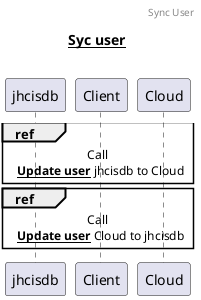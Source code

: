 @startuml
header Sync User
title __**Syc user**__\n
  ref over jhcisdb, Client, Cloud
    Call
      __**Update user**__ jhcisdb to Cloud
  end ref
  ref over jhcisdb, Client, Cloud
    Call
      __**Update user**__ Cloud to jhcisdb
  end ref
@enduml
